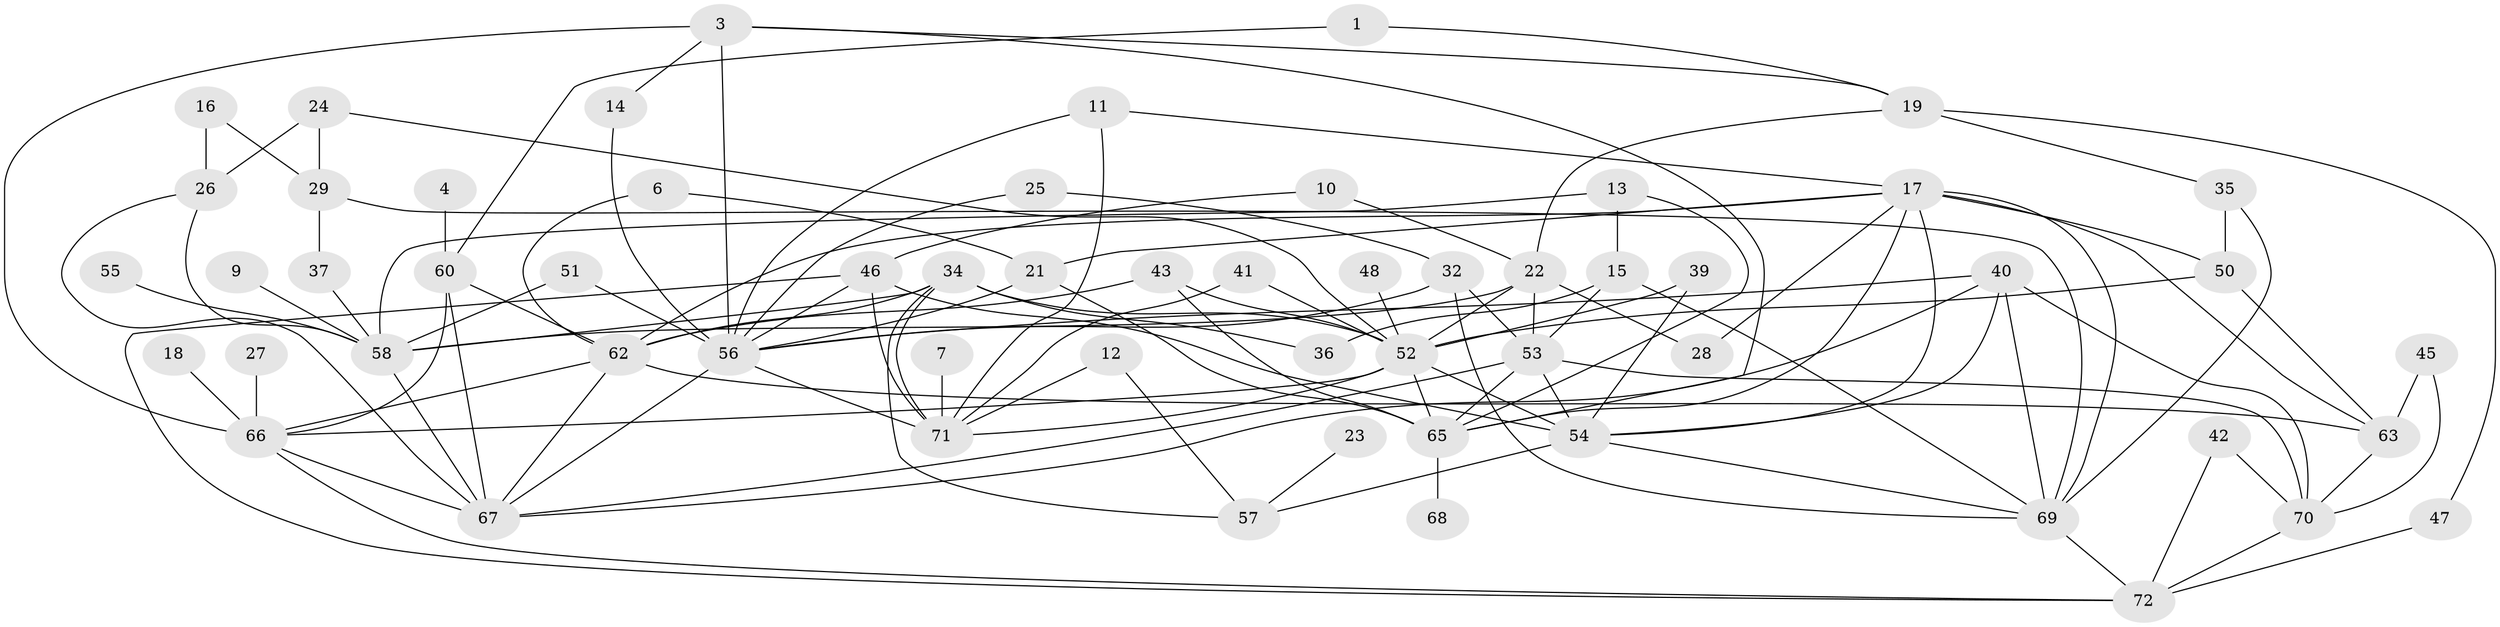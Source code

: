 // original degree distribution, {2: 0.2517482517482518, 0: 0.09090909090909091, 3: 0.20279720279720279, 7: 0.02097902097902098, 5: 0.08391608391608392, 4: 0.16083916083916083, 1: 0.13986013986013987, 6: 0.04895104895104895}
// Generated by graph-tools (version 1.1) at 2025/49/03/09/25 03:49:05]
// undirected, 59 vertices, 121 edges
graph export_dot {
graph [start="1"]
  node [color=gray90,style=filled];
  1;
  3;
  4;
  6;
  7;
  9;
  10;
  11;
  12;
  13;
  14;
  15;
  16;
  17;
  18;
  19;
  21;
  22;
  23;
  24;
  25;
  26;
  27;
  28;
  29;
  32;
  34;
  35;
  36;
  37;
  39;
  40;
  41;
  42;
  43;
  45;
  46;
  47;
  48;
  50;
  51;
  52;
  53;
  54;
  55;
  56;
  57;
  58;
  60;
  62;
  63;
  65;
  66;
  67;
  68;
  69;
  70;
  71;
  72;
  1 -- 19 [weight=1.0];
  1 -- 60 [weight=1.0];
  3 -- 14 [weight=1.0];
  3 -- 19 [weight=1.0];
  3 -- 56 [weight=1.0];
  3 -- 65 [weight=1.0];
  3 -- 66 [weight=1.0];
  4 -- 60 [weight=1.0];
  6 -- 21 [weight=1.0];
  6 -- 62 [weight=1.0];
  7 -- 71 [weight=1.0];
  9 -- 58 [weight=1.0];
  10 -- 22 [weight=1.0];
  10 -- 46 [weight=1.0];
  11 -- 17 [weight=1.0];
  11 -- 56 [weight=1.0];
  11 -- 71 [weight=1.0];
  12 -- 57 [weight=1.0];
  12 -- 71 [weight=1.0];
  13 -- 15 [weight=1.0];
  13 -- 58 [weight=1.0];
  13 -- 65 [weight=1.0];
  14 -- 56 [weight=1.0];
  15 -- 36 [weight=1.0];
  15 -- 53 [weight=1.0];
  15 -- 69 [weight=1.0];
  16 -- 26 [weight=1.0];
  16 -- 29 [weight=1.0];
  17 -- 21 [weight=1.0];
  17 -- 28 [weight=1.0];
  17 -- 50 [weight=1.0];
  17 -- 54 [weight=1.0];
  17 -- 62 [weight=1.0];
  17 -- 63 [weight=1.0];
  17 -- 65 [weight=1.0];
  17 -- 69 [weight=1.0];
  18 -- 66 [weight=1.0];
  19 -- 22 [weight=1.0];
  19 -- 35 [weight=1.0];
  19 -- 47 [weight=1.0];
  21 -- 56 [weight=1.0];
  21 -- 65 [weight=1.0];
  22 -- 28 [weight=1.0];
  22 -- 52 [weight=2.0];
  22 -- 53 [weight=1.0];
  22 -- 58 [weight=1.0];
  23 -- 57 [weight=1.0];
  24 -- 26 [weight=1.0];
  24 -- 29 [weight=1.0];
  24 -- 52 [weight=1.0];
  25 -- 32 [weight=1.0];
  25 -- 56 [weight=1.0];
  26 -- 58 [weight=1.0];
  26 -- 67 [weight=1.0];
  27 -- 66 [weight=1.0];
  29 -- 37 [weight=1.0];
  29 -- 69 [weight=1.0];
  32 -- 53 [weight=1.0];
  32 -- 56 [weight=1.0];
  32 -- 69 [weight=1.0];
  34 -- 36 [weight=1.0];
  34 -- 52 [weight=1.0];
  34 -- 57 [weight=1.0];
  34 -- 58 [weight=1.0];
  34 -- 62 [weight=1.0];
  34 -- 71 [weight=1.0];
  35 -- 50 [weight=1.0];
  35 -- 69 [weight=1.0];
  37 -- 58 [weight=1.0];
  39 -- 52 [weight=1.0];
  39 -- 54 [weight=1.0];
  40 -- 54 [weight=1.0];
  40 -- 56 [weight=1.0];
  40 -- 67 [weight=1.0];
  40 -- 69 [weight=1.0];
  40 -- 70 [weight=1.0];
  41 -- 52 [weight=1.0];
  41 -- 71 [weight=1.0];
  42 -- 70 [weight=1.0];
  42 -- 72 [weight=1.0];
  43 -- 52 [weight=1.0];
  43 -- 62 [weight=1.0];
  43 -- 65 [weight=1.0];
  45 -- 63 [weight=1.0];
  45 -- 70 [weight=1.0];
  46 -- 54 [weight=1.0];
  46 -- 56 [weight=1.0];
  46 -- 71 [weight=1.0];
  46 -- 72 [weight=1.0];
  47 -- 72 [weight=1.0];
  48 -- 52 [weight=1.0];
  50 -- 52 [weight=1.0];
  50 -- 63 [weight=1.0];
  51 -- 56 [weight=1.0];
  51 -- 58 [weight=1.0];
  52 -- 54 [weight=1.0];
  52 -- 65 [weight=1.0];
  52 -- 66 [weight=1.0];
  52 -- 71 [weight=1.0];
  53 -- 54 [weight=1.0];
  53 -- 65 [weight=1.0];
  53 -- 67 [weight=1.0];
  53 -- 70 [weight=1.0];
  54 -- 57 [weight=1.0];
  54 -- 69 [weight=1.0];
  55 -- 58 [weight=1.0];
  56 -- 67 [weight=1.0];
  56 -- 71 [weight=2.0];
  58 -- 67 [weight=1.0];
  60 -- 62 [weight=1.0];
  60 -- 66 [weight=1.0];
  60 -- 67 [weight=2.0];
  62 -- 63 [weight=1.0];
  62 -- 66 [weight=1.0];
  62 -- 67 [weight=1.0];
  63 -- 70 [weight=1.0];
  65 -- 68 [weight=1.0];
  66 -- 67 [weight=1.0];
  66 -- 72 [weight=1.0];
  69 -- 72 [weight=1.0];
  70 -- 72 [weight=1.0];
}
